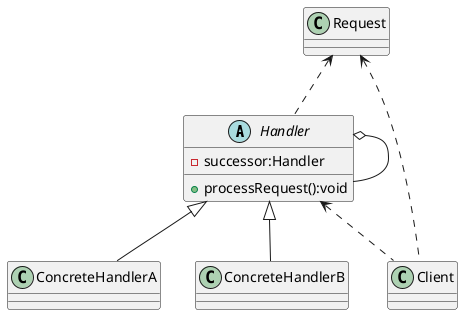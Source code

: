 @startuml

abstract Handler
class ConcreteHandlerA
class ConcreteHandlerB
class Request
class Client

Handler : -successor:Handler
Handler : +processRequest():void

Handler o-- Handler
Handler <|-- ConcreteHandlerA
Handler <|-- ConcreteHandlerB

Request <.. Handler
Request <.. Client
Handler <.. Client

@enduml